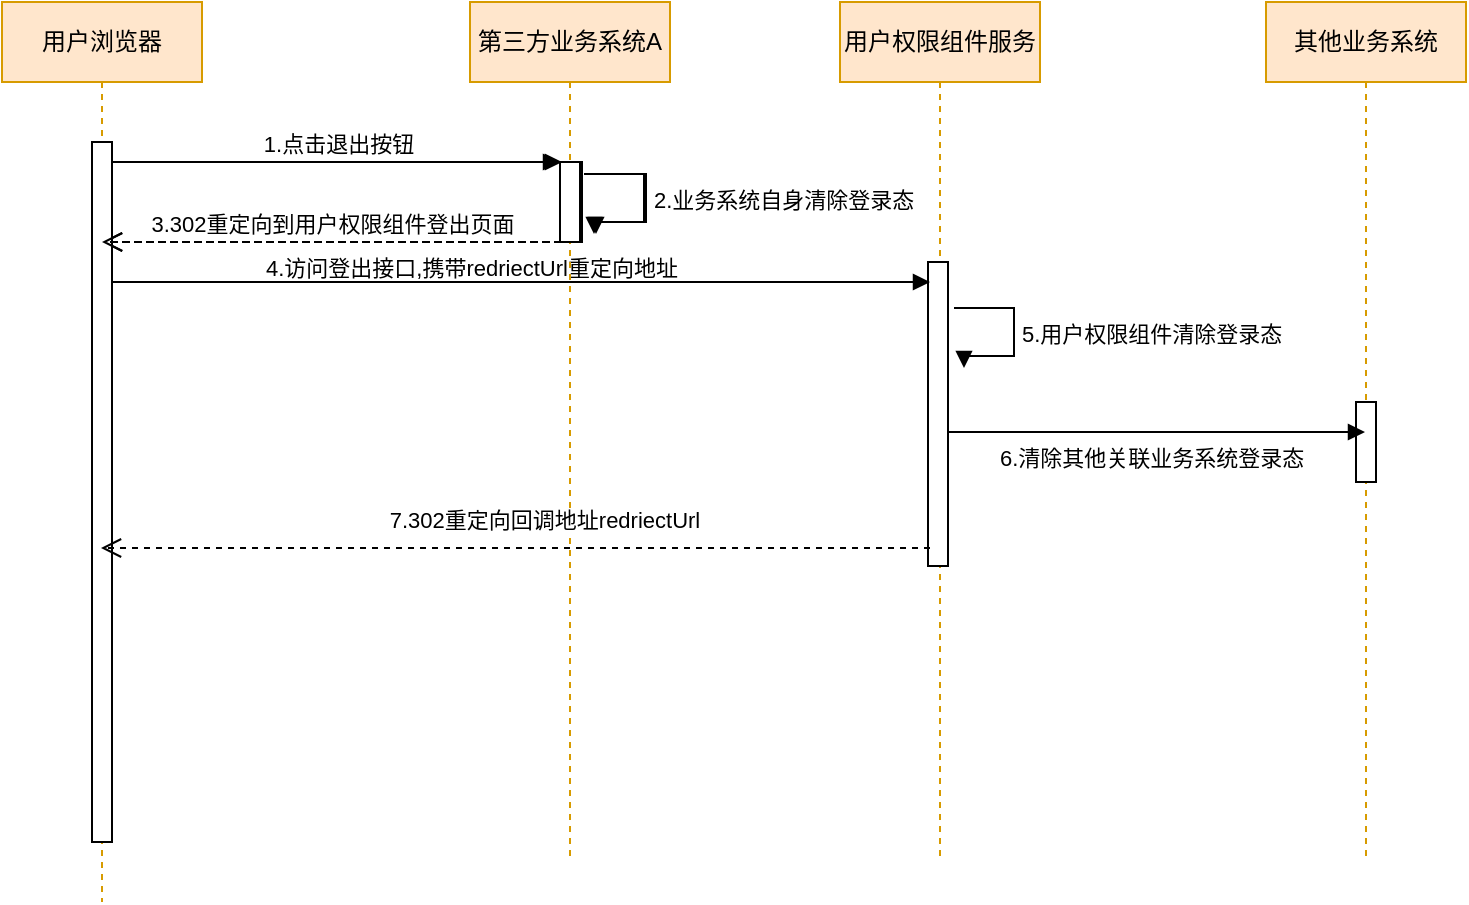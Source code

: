 <mxfile version="24.2.2" type="github">
  <diagram name="Page-1" id="2YBvvXClWsGukQMizWep">
    <mxGraphModel dx="1434" dy="756" grid="0" gridSize="10" guides="1" tooltips="1" connect="1" arrows="1" fold="1" page="1" pageScale="1" pageWidth="850" pageHeight="1100" math="0" shadow="0">
      <root>
        <mxCell id="0" />
        <mxCell id="1" parent="0" />
        <mxCell id="aQzWEBQt-W9fVryUix-r-1" value="" style="html=1;points=[];perimeter=orthogonalPerimeter;outlineConnect=0;targetShapes=umlLifeline;portConstraint=eastwest;newEdgeStyle={&quot;edgeStyle&quot;:&quot;elbowEdgeStyle&quot;,&quot;elbow&quot;:&quot;vertical&quot;,&quot;curved&quot;:0,&quot;rounded&quot;:0};" parent="1" vertex="1">
          <mxGeometry x="85" y="110" width="10" height="350" as="geometry" />
        </mxCell>
        <mxCell id="aQzWEBQt-W9fVryUix-r-2" value="" style="html=1;points=[];perimeter=orthogonalPerimeter;outlineConnect=0;targetShapes=umlLifeline;portConstraint=eastwest;newEdgeStyle={&quot;edgeStyle&quot;:&quot;elbowEdgeStyle&quot;,&quot;elbow&quot;:&quot;vertical&quot;,&quot;curved&quot;:0,&quot;rounded&quot;:0};" parent="1" vertex="1">
          <mxGeometry x="320" y="120" width="10" height="40" as="geometry" />
        </mxCell>
        <mxCell id="aQzWEBQt-W9fVryUix-r-3" value="2.业务系统自身清除登录态" style="html=1;align=left;spacingLeft=2;endArrow=block;rounded=0;edgeStyle=orthogonalEdgeStyle;curved=0;rounded=0;" parent="1" edge="1">
          <mxGeometry x="0.012" relative="1" as="geometry">
            <mxPoint x="332" y="126" as="sourcePoint" />
            <Array as="points">
              <mxPoint x="362" y="126" />
              <mxPoint x="362" y="150" />
              <mxPoint x="337" y="150" />
            </Array>
            <mxPoint x="337" y="156" as="targetPoint" />
            <mxPoint as="offset" />
          </mxGeometry>
        </mxCell>
        <mxCell id="aQzWEBQt-W9fVryUix-r-5" value="1.点击退出按钮" style="html=1;verticalAlign=bottom;endArrow=block;edgeStyle=elbowEdgeStyle;elbow=horizontal;curved=0;rounded=0;" parent="1" source="aQzWEBQt-W9fVryUix-r-1" target="aQzWEBQt-W9fVryUix-r-2" edge="1">
          <mxGeometry x="0.004" relative="1" as="geometry">
            <mxPoint x="195" y="130" as="sourcePoint" />
            <Array as="points">
              <mxPoint x="180" y="120" />
            </Array>
            <mxPoint as="offset" />
          </mxGeometry>
        </mxCell>
        <mxCell id="aQzWEBQt-W9fVryUix-r-7" value="3.302重定向到用户权限组件登出页面" style="html=1;verticalAlign=bottom;endArrow=open;dashed=1;endSize=8;edgeStyle=elbowEdgeStyle;elbow=vertical;curved=0;rounded=0;" parent="1" source="aQzWEBQt-W9fVryUix-r-2" edge="1">
          <mxGeometry relative="1" as="geometry">
            <mxPoint x="90" y="160" as="targetPoint" />
            <Array as="points" />
            <mxPoint x="231" y="158.167" as="sourcePoint" />
            <mxPoint as="offset" />
          </mxGeometry>
        </mxCell>
        <mxCell id="aQzWEBQt-W9fVryUix-r-9" value="&lt;div style=&quot;text-align: center;&quot;&gt;&lt;span style=&quot;font-size: 11px; white-space: nowrap; background-color: rgb(255, 255, 255);&quot;&gt;4.访问登出接口,携带redriectUrl重定向地址&lt;/span&gt;&lt;/div&gt;" style="text;whiteSpace=wrap;html=1;" parent="1" vertex="1">
          <mxGeometry x="170" y="159" width="120" height="21" as="geometry" />
        </mxCell>
        <mxCell id="aQzWEBQt-W9fVryUix-r-10" value="5.用户权限组件清除登录态" style="html=1;align=left;spacingLeft=2;endArrow=block;rounded=0;edgeStyle=orthogonalEdgeStyle;curved=0;rounded=0;" parent="1" edge="1">
          <mxGeometry x="0.012" relative="1" as="geometry">
            <mxPoint x="516" y="193" as="sourcePoint" />
            <Array as="points">
              <mxPoint x="546" y="193" />
              <mxPoint x="546" y="217" />
              <mxPoint x="521" y="217" />
            </Array>
            <mxPoint x="521" y="223" as="targetPoint" />
            <mxPoint as="offset" />
          </mxGeometry>
        </mxCell>
        <mxCell id="aQzWEBQt-W9fVryUix-r-24" value="用户浏览器" style="shape=umlLifeline;perimeter=lifelinePerimeter;whiteSpace=wrap;html=1;container=0;dropTarget=0;collapsible=0;recursiveResize=0;outlineConnect=0;portConstraint=eastwest;newEdgeStyle={&quot;edgeStyle&quot;:&quot;elbowEdgeStyle&quot;,&quot;elbow&quot;:&quot;vertical&quot;,&quot;curved&quot;:0,&quot;rounded&quot;:0};fillColor=#ffe6cc;strokeColor=#d79b00;" parent="1" vertex="1">
          <mxGeometry x="40" y="40" width="100" height="450" as="geometry" />
        </mxCell>
        <mxCell id="aQzWEBQt-W9fVryUix-r-25" value="" style="html=1;points=[];perimeter=orthogonalPerimeter;outlineConnect=0;targetShapes=umlLifeline;portConstraint=eastwest;newEdgeStyle={&quot;edgeStyle&quot;:&quot;elbowEdgeStyle&quot;,&quot;elbow&quot;:&quot;vertical&quot;,&quot;curved&quot;:0,&quot;rounded&quot;:0};" parent="aQzWEBQt-W9fVryUix-r-24" vertex="1">
          <mxGeometry x="45" y="70" width="10" height="350" as="geometry" />
        </mxCell>
        <mxCell id="aQzWEBQt-W9fVryUix-r-26" value="第三方业务系统A" style="shape=umlLifeline;perimeter=lifelinePerimeter;whiteSpace=wrap;html=1;container=0;dropTarget=0;collapsible=0;recursiveResize=0;outlineConnect=0;portConstraint=eastwest;newEdgeStyle={&quot;edgeStyle&quot;:&quot;elbowEdgeStyle&quot;,&quot;elbow&quot;:&quot;vertical&quot;,&quot;curved&quot;:0,&quot;rounded&quot;:0};fillColor=#ffe6cc;strokeColor=#d79b00;" parent="1" vertex="1">
          <mxGeometry x="274" y="40" width="100" height="430" as="geometry" />
        </mxCell>
        <mxCell id="aQzWEBQt-W9fVryUix-r-27" value="" style="html=1;points=[];perimeter=orthogonalPerimeter;outlineConnect=0;targetShapes=umlLifeline;portConstraint=eastwest;newEdgeStyle={&quot;edgeStyle&quot;:&quot;elbowEdgeStyle&quot;,&quot;elbow&quot;:&quot;vertical&quot;,&quot;curved&quot;:0,&quot;rounded&quot;:0};" parent="aQzWEBQt-W9fVryUix-r-26" vertex="1">
          <mxGeometry x="45" y="80" width="10" height="40" as="geometry" />
        </mxCell>
        <mxCell id="aQzWEBQt-W9fVryUix-r-28" value="" style="html=1;align=left;spacingLeft=2;endArrow=block;rounded=0;edgeStyle=orthogonalEdgeStyle;curved=0;rounded=0;" parent="aQzWEBQt-W9fVryUix-r-26" edge="1">
          <mxGeometry relative="1" as="geometry">
            <mxPoint x="57" y="86" as="sourcePoint" />
            <Array as="points">
              <mxPoint x="87" y="86" />
              <mxPoint x="87" y="110" />
              <mxPoint x="62" y="110" />
            </Array>
            <mxPoint x="62" y="116" as="targetPoint" />
          </mxGeometry>
        </mxCell>
        <mxCell id="aQzWEBQt-W9fVryUix-r-30" value="" style="html=1;verticalAlign=bottom;endArrow=block;edgeStyle=elbowEdgeStyle;elbow=horizontal;curved=0;rounded=0;" parent="1" source="aQzWEBQt-W9fVryUix-r-25" target="aQzWEBQt-W9fVryUix-r-27" edge="1">
          <mxGeometry relative="1" as="geometry">
            <mxPoint x="195" y="130" as="sourcePoint" />
            <Array as="points">
              <mxPoint x="180" y="120" />
            </Array>
            <mxPoint as="offset" />
          </mxGeometry>
        </mxCell>
        <mxCell id="aQzWEBQt-W9fVryUix-r-31" value="用户权限组件服务" style="shape=umlLifeline;perimeter=lifelinePerimeter;whiteSpace=wrap;html=1;container=0;dropTarget=0;collapsible=0;recursiveResize=0;outlineConnect=0;portConstraint=eastwest;newEdgeStyle={&quot;edgeStyle&quot;:&quot;elbowEdgeStyle&quot;,&quot;elbow&quot;:&quot;vertical&quot;,&quot;curved&quot;:0,&quot;rounded&quot;:0};fillColor=#ffe6cc;strokeColor=#d79b00;" parent="1" vertex="1">
          <mxGeometry x="459" y="40" width="100" height="430" as="geometry" />
        </mxCell>
        <mxCell id="aQzWEBQt-W9fVryUix-r-32" value="" style="html=1;points=[];perimeter=orthogonalPerimeter;outlineConnect=0;targetShapes=umlLifeline;portConstraint=eastwest;newEdgeStyle={&quot;edgeStyle&quot;:&quot;elbowEdgeStyle&quot;,&quot;elbow&quot;:&quot;vertical&quot;,&quot;curved&quot;:0,&quot;rounded&quot;:0};" parent="aQzWEBQt-W9fVryUix-r-31" vertex="1">
          <mxGeometry x="44" y="130" width="10" height="152" as="geometry" />
        </mxCell>
        <mxCell id="aQzWEBQt-W9fVryUix-r-33" value="" style="html=1;verticalAlign=bottom;endArrow=open;dashed=1;endSize=8;edgeStyle=elbowEdgeStyle;elbow=vertical;curved=0;rounded=0;" parent="1" source="aQzWEBQt-W9fVryUix-r-27" edge="1">
          <mxGeometry relative="1" as="geometry">
            <mxPoint x="90" y="160" as="targetPoint" />
            <Array as="points" />
            <mxPoint x="231" y="158.167" as="sourcePoint" />
            <mxPoint as="offset" />
          </mxGeometry>
        </mxCell>
        <mxCell id="aQzWEBQt-W9fVryUix-r-34" value="" style="html=1;verticalAlign=bottom;endArrow=block;edgeStyle=elbowEdgeStyle;elbow=horizontal;curved=0;rounded=0;" parent="1" edge="1">
          <mxGeometry x="0.111" y="-60" relative="1" as="geometry">
            <mxPoint x="95" y="180" as="sourcePoint" />
            <Array as="points">
              <mxPoint x="180" y="180" />
            </Array>
            <mxPoint x="504" y="180" as="targetPoint" />
            <mxPoint as="offset" />
          </mxGeometry>
        </mxCell>
        <mxCell id="aQzWEBQt-W9fVryUix-r-37" value="7.302重定向回调地址redriectUrl" style="html=1;verticalAlign=bottom;endArrow=open;dashed=1;endSize=8;edgeStyle=elbowEdgeStyle;elbow=vertical;curved=0;rounded=0;" parent="1" edge="1">
          <mxGeometry x="-1" y="-21" relative="1" as="geometry">
            <mxPoint x="326" y="323" as="targetPoint" />
            <Array as="points" />
            <mxPoint x="326" y="322.833" as="sourcePoint" />
            <mxPoint x="-15" y="-15" as="offset" />
          </mxGeometry>
        </mxCell>
        <mxCell id="aQzWEBQt-W9fVryUix-r-38" value="" style="html=1;verticalAlign=bottom;endArrow=open;dashed=1;endSize=8;edgeStyle=elbowEdgeStyle;elbow=vertical;curved=0;rounded=0;" parent="1" edge="1">
          <mxGeometry x="-0.002" relative="1" as="geometry">
            <mxPoint x="89.5" y="313" as="targetPoint" />
            <Array as="points" />
            <mxPoint x="504" y="313" as="sourcePoint" />
            <mxPoint as="offset" />
          </mxGeometry>
        </mxCell>
        <mxCell id="Yq-dDf8mZqqvVfeppDLI-1" value="其他业务系统" style="shape=umlLifeline;perimeter=lifelinePerimeter;whiteSpace=wrap;html=1;container=0;dropTarget=0;collapsible=0;recursiveResize=0;outlineConnect=0;portConstraint=eastwest;newEdgeStyle={&quot;edgeStyle&quot;:&quot;elbowEdgeStyle&quot;,&quot;elbow&quot;:&quot;vertical&quot;,&quot;curved&quot;:0,&quot;rounded&quot;:0};fillColor=#ffe6cc;strokeColor=#d79b00;" vertex="1" parent="1">
          <mxGeometry x="672" y="40" width="100" height="430" as="geometry" />
        </mxCell>
        <mxCell id="Yq-dDf8mZqqvVfeppDLI-2" value="" style="html=1;points=[];perimeter=orthogonalPerimeter;outlineConnect=0;targetShapes=umlLifeline;portConstraint=eastwest;newEdgeStyle={&quot;edgeStyle&quot;:&quot;elbowEdgeStyle&quot;,&quot;elbow&quot;:&quot;vertical&quot;,&quot;curved&quot;:0,&quot;rounded&quot;:0};" vertex="1" parent="Yq-dDf8mZqqvVfeppDLI-1">
          <mxGeometry x="45" y="200" width="10" height="40" as="geometry" />
        </mxCell>
        <mxCell id="Yq-dDf8mZqqvVfeppDLI-4" value="" style="html=1;verticalAlign=bottom;endArrow=block;edgeStyle=elbowEdgeStyle;elbow=horizontal;curved=0;rounded=0;" edge="1" parent="1">
          <mxGeometry x="0.111" y="-60" relative="1" as="geometry">
            <mxPoint x="513" y="255" as="sourcePoint" />
            <Array as="points">
              <mxPoint x="598" y="255" />
            </Array>
            <mxPoint x="721.5" y="255" as="targetPoint" />
            <mxPoint as="offset" />
          </mxGeometry>
        </mxCell>
        <mxCell id="Yq-dDf8mZqqvVfeppDLI-5" value="&lt;span style=&quot;color: rgb(0, 0, 0); font-family: Helvetica; font-size: 11px; font-style: normal; font-variant-ligatures: normal; font-variant-caps: normal; font-weight: 400; letter-spacing: normal; orphans: 2; text-align: left; text-indent: 0px; text-transform: none; white-space: nowrap; widows: 2; word-spacing: 0px; -webkit-text-stroke-width: 0px; background-color: rgb(255, 255, 255); text-decoration-style: initial; text-decoration-color: initial; display: inline !important; float: none;&quot;&gt;6.清除其他关联业务系统登录态&lt;/span&gt;" style="text;whiteSpace=wrap;html=1;" vertex="1" parent="1">
          <mxGeometry x="537" y="254" width="170" height="36" as="geometry" />
        </mxCell>
      </root>
    </mxGraphModel>
  </diagram>
</mxfile>
